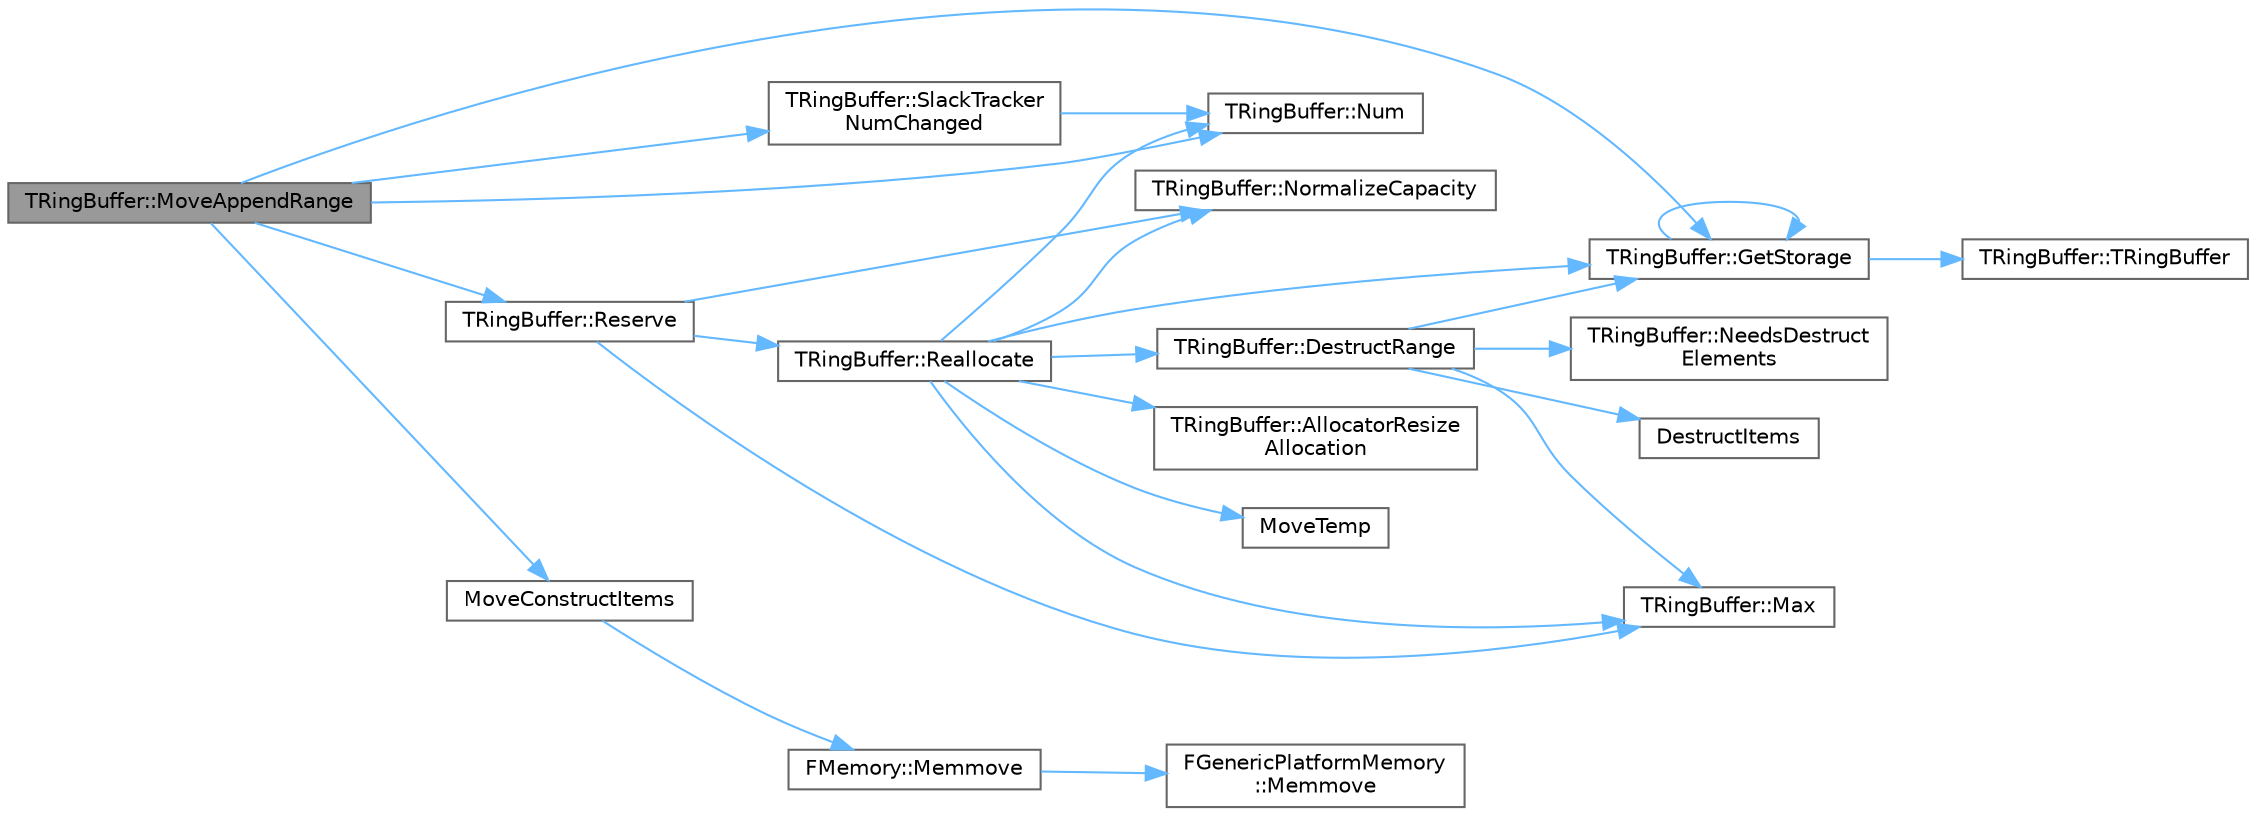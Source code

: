 digraph "TRingBuffer::MoveAppendRange"
{
 // INTERACTIVE_SVG=YES
 // LATEX_PDF_SIZE
  bgcolor="transparent";
  edge [fontname=Helvetica,fontsize=10,labelfontname=Helvetica,labelfontsize=10];
  node [fontname=Helvetica,fontsize=10,shape=box,height=0.2,width=0.4];
  rankdir="LR";
  Node1 [id="Node000001",label="TRingBuffer::MoveAppendRange",height=0.2,width=0.4,color="gray40", fillcolor="grey60", style="filled", fontcolor="black",tooltip="Append elements from a range onto the back pointer of the RingBuffer, resizing if necessary."];
  Node1 -> Node2 [id="edge1_Node000001_Node000002",color="steelblue1",style="solid",tooltip=" "];
  Node2 [id="Node000002",label="TRingBuffer::GetStorage",height=0.2,width=0.4,color="grey40", fillcolor="white", style="filled",URL="$d7/d46/classTRingBuffer.html#aa2fcf0b111c159373c595c9a3ae6cbd2",tooltip="Return a pointer to the underlying storage of the RingBuffer."];
  Node2 -> Node3 [id="edge2_Node000002_Node000003",color="steelblue1",style="solid",tooltip=" "];
  Node3 [id="Node000003",label="TRingBuffer::TRingBuffer",height=0.2,width=0.4,color="grey40", fillcolor="white", style="filled",URL="$d7/d46/classTRingBuffer.html#a8c285901c0c99ff13fe22f8035b51cb0",tooltip="Construct Empty Queue with capacity 0."];
  Node2 -> Node2 [id="edge3_Node000002_Node000002",color="steelblue1",style="solid",tooltip=" "];
  Node1 -> Node4 [id="edge4_Node000001_Node000004",color="steelblue1",style="solid",tooltip=" "];
  Node4 [id="Node000004",label="MoveConstructItems",height=0.2,width=0.4,color="grey40", fillcolor="white", style="filled",URL="$db/dea/MemoryOps_8h.html#a2d73817e71f2b06a5a63ea9fec8a3f76",tooltip="Move constructs a range of items into memory."];
  Node4 -> Node5 [id="edge5_Node000004_Node000005",color="steelblue1",style="solid",tooltip=" "];
  Node5 [id="Node000005",label="FMemory::Memmove",height=0.2,width=0.4,color="grey40", fillcolor="white", style="filled",URL="$de/d4a/structFMemory.html#a79d3be0945272bfb7e90a7f627c417e4",tooltip=" "];
  Node5 -> Node6 [id="edge6_Node000005_Node000006",color="steelblue1",style="solid",tooltip=" "];
  Node6 [id="Node000006",label="FGenericPlatformMemory\l::Memmove",height=0.2,width=0.4,color="grey40", fillcolor="white", style="filled",URL="$d3/dfd/structFGenericPlatformMemory.html#a6764c99e53febebbd69236190a4675bd",tooltip="Copies count bytes of characters from Src to Dest."];
  Node1 -> Node7 [id="edge7_Node000001_Node000007",color="steelblue1",style="solid",tooltip=" "];
  Node7 [id="Node000007",label="TRingBuffer::Num",height=0.2,width=0.4,color="grey40", fillcolor="white", style="filled",URL="$d7/d46/classTRingBuffer.html#a5c37b30f4de47dfe15a368ba4c353568",tooltip="Gets the number of elements in the RingBuffer."];
  Node1 -> Node8 [id="edge8_Node000001_Node000008",color="steelblue1",style="solid",tooltip=" "];
  Node8 [id="Node000008",label="TRingBuffer::Reserve",height=0.2,width=0.4,color="grey40", fillcolor="white", style="filled",URL="$d7/d46/classTRingBuffer.html#ad5afdf357d92063d22eeae51e6a0b66d",tooltip="Set the capacity to the maximum of the current capacity and the (next power of two greater than or eq..."];
  Node8 -> Node9 [id="edge9_Node000008_Node000009",color="steelblue1",style="solid",tooltip=" "];
  Node9 [id="Node000009",label="TRingBuffer::Max",height=0.2,width=0.4,color="grey40", fillcolor="white", style="filled",URL="$d7/d46/classTRingBuffer.html#a841b0cf4b4a9b0ba7a1340fa47e50bb1",tooltip="Current allocated Capacity, note this will always be a power of two, or the special case 0."];
  Node8 -> Node10 [id="edge10_Node000008_Node000010",color="steelblue1",style="solid",tooltip=" "];
  Node10 [id="Node000010",label="TRingBuffer::NormalizeCapacity",height=0.2,width=0.4,color="grey40", fillcolor="white", style="filled",URL="$d7/d46/classTRingBuffer.html#a58f96dab51dcdf981703af3cfc9da2fc",tooltip="Convert the requested capacity into the implementation-specific actual capacity that should be used."];
  Node8 -> Node11 [id="edge11_Node000008_Node000011",color="steelblue1",style="solid",tooltip=" "];
  Node11 [id="Node000011",label="TRingBuffer::Reallocate",height=0.2,width=0.4,color="grey40", fillcolor="white", style="filled",URL="$d7/d46/classTRingBuffer.html#a40faf3a6ccf66edf23df3483f309d523",tooltip="Set the capacity to the given value and move or copy all elements from the old storage into a new sto..."];
  Node11 -> Node12 [id="edge12_Node000011_Node000012",color="steelblue1",style="solid",tooltip=" "];
  Node12 [id="Node000012",label="TRingBuffer::AllocatorResize\lAllocation",height=0.2,width=0.4,color="grey40", fillcolor="white", style="filled",URL="$d7/d46/classTRingBuffer.html#a207f4683db0ff774ffe850e793bac7b7",tooltip=" "];
  Node11 -> Node13 [id="edge13_Node000011_Node000013",color="steelblue1",style="solid",tooltip=" "];
  Node13 [id="Node000013",label="TRingBuffer::DestructRange",height=0.2,width=0.4,color="grey40", fillcolor="white", style="filled",URL="$d7/d46/classTRingBuffer.html#a7859abfc28865cfa7f653b915bb17885",tooltip="Destruct all elements in the RingBuffer from Index RangeStart to Index RangeEnd."];
  Node13 -> Node14 [id="edge14_Node000013_Node000014",color="steelblue1",style="solid",tooltip=" "];
  Node14 [id="Node000014",label="DestructItems",height=0.2,width=0.4,color="grey40", fillcolor="white", style="filled",URL="$db/dea/MemoryOps_8h.html#a0b36507a3186ec48a12d43548b47f669",tooltip="Destructs a range of items in memory."];
  Node13 -> Node2 [id="edge15_Node000013_Node000002",color="steelblue1",style="solid",tooltip=" "];
  Node13 -> Node9 [id="edge16_Node000013_Node000009",color="steelblue1",style="solid",tooltip=" "];
  Node13 -> Node15 [id="edge17_Node000013_Node000015",color="steelblue1",style="solid",tooltip=" "];
  Node15 [id="Node000015",label="TRingBuffer::NeedsDestruct\lElements",height=0.2,width=0.4,color="grey40", fillcolor="white", style="filled",URL="$d7/d46/classTRingBuffer.html#a4ddd780cb625faa57f3eafa584b58e6e",tooltip=" "];
  Node11 -> Node2 [id="edge18_Node000011_Node000002",color="steelblue1",style="solid",tooltip=" "];
  Node11 -> Node9 [id="edge19_Node000011_Node000009",color="steelblue1",style="solid",tooltip=" "];
  Node11 -> Node16 [id="edge20_Node000011_Node000016",color="steelblue1",style="solid",tooltip=" "];
  Node16 [id="Node000016",label="MoveTemp",height=0.2,width=0.4,color="grey40", fillcolor="white", style="filled",URL="$d4/d24/UnrealTemplate_8h.html#ad5e6c049aeb9c9115fec514ba581dbb6",tooltip="MoveTemp will cast a reference to an rvalue reference."];
  Node11 -> Node10 [id="edge21_Node000011_Node000010",color="steelblue1",style="solid",tooltip=" "];
  Node11 -> Node7 [id="edge22_Node000011_Node000007",color="steelblue1",style="solid",tooltip=" "];
  Node1 -> Node17 [id="edge23_Node000001_Node000017",color="steelblue1",style="solid",tooltip=" "];
  Node17 [id="Node000017",label="TRingBuffer::SlackTracker\lNumChanged",height=0.2,width=0.4,color="grey40", fillcolor="white", style="filled",URL="$d7/d46/classTRingBuffer.html#a15b4c13937861b41854ce00000ffc290",tooltip=" "];
  Node17 -> Node7 [id="edge24_Node000017_Node000007",color="steelblue1",style="solid",tooltip=" "];
}
